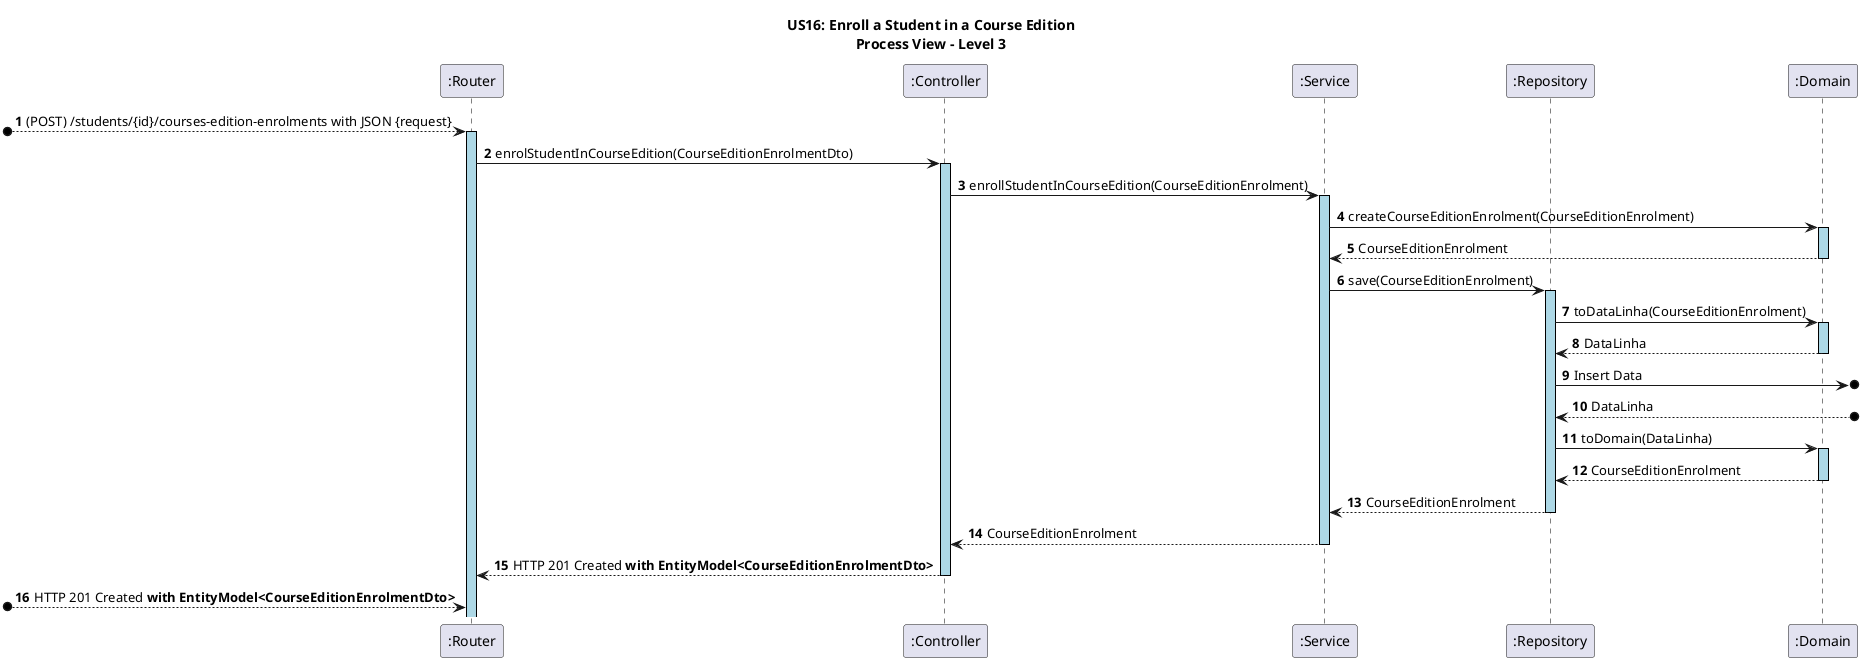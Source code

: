 @startuml
autonumber

skinparam sequence {
    LifelineBorderColor black
    LifelineBackgroundColor LightBlue
    ActorBorderColor black
    ActorBackgroundColor LightGray
}

title US16: Enroll a Student in a Course Edition\nProcess View – Level 3

participant ":Router" as RT
participant ":Controller" as CT
participant ":Service" as SE
participant ":Repository" as RE
participant ":Domain" as DM


 [o--> RT ++: (POST) /students/{id}/courses-edition-enrolments with JSON {request}
RT -> CT ++: enrolStudentInCourseEdition(CourseEditionEnrolmentDto)

CT -> SE ++: enrollStudentInCourseEdition(CourseEditionEnrolment)


SE -> DM ++: createCourseEditionEnrolment(CourseEditionEnrolment)
DM --> SE --: CourseEditionEnrolment

SE -> RE ++: save(CourseEditionEnrolment)

RE -> DM ++: toDataLinha(CourseEditionEnrolment)
DM --> RE --: DataLinha	

RE ->o]: Insert Data
RE <--o]: DataLinha


RE -> DM ++: toDomain(DataLinha)
DM --> RE --: CourseEditionEnrolment

RE --> SE --: CourseEditionEnrolment

SE --> CT --: CourseEditionEnrolment

CT --> RT --: HTTP 201 Created **with EntityModel<CourseEditionEnrolmentDto>**

[o-->  RT: HTTP 201 Created **with EntityModel<CourseEditionEnrolmentDto>**

@enduml